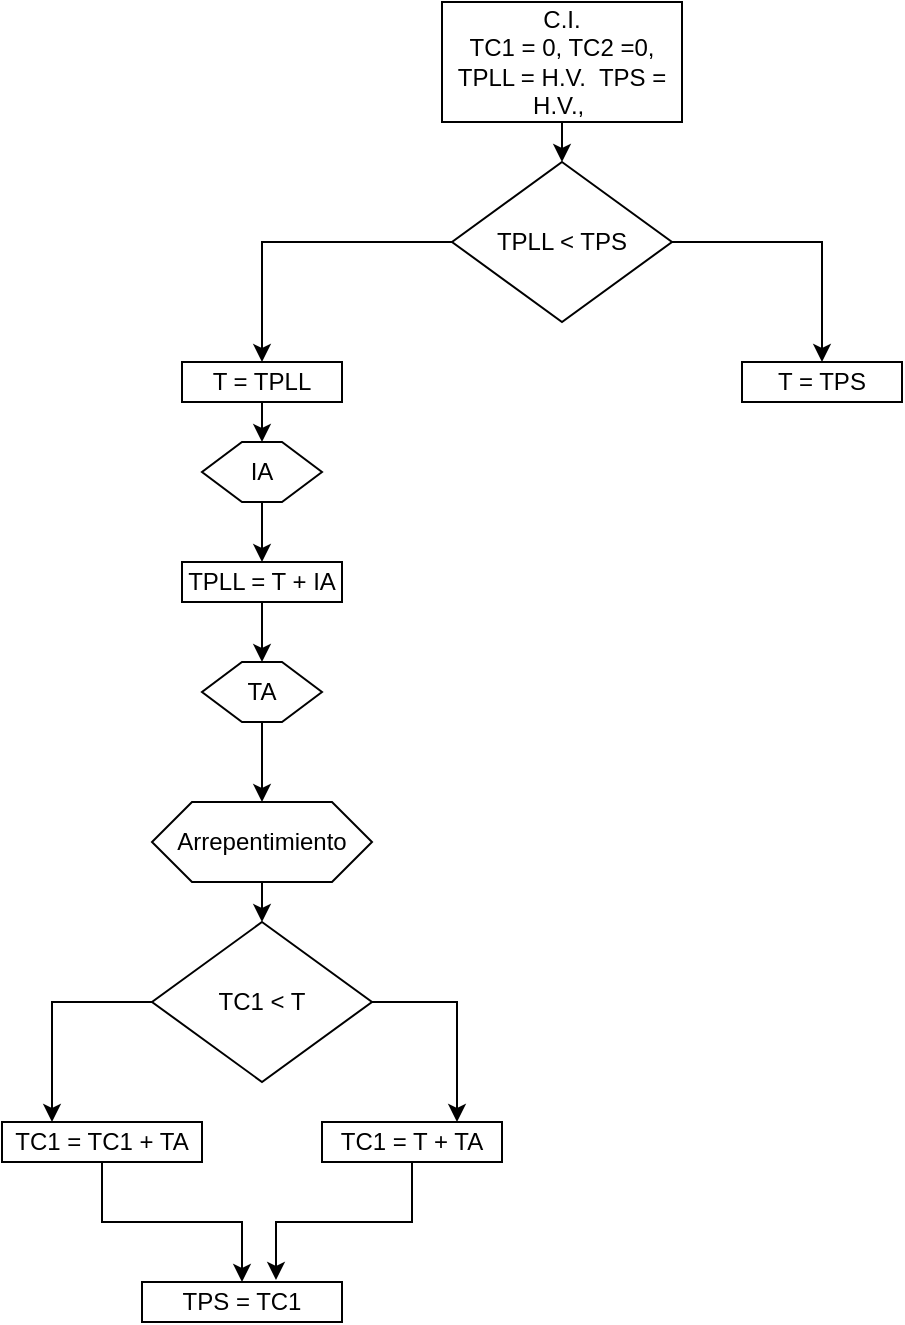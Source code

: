 <mxfile version="14.2.9" type="google"><diagram id="KjjXUdQQtuxZTNdw7Rff" name="Page-1"><mxGraphModel dx="868" dy="482" grid="1" gridSize="10" guides="1" tooltips="1" connect="1" arrows="1" fold="1" page="1" pageScale="1" pageWidth="827" pageHeight="1169" math="0" shadow="0"><root><mxCell id="0"/><mxCell id="1" parent="0"/><mxCell id="llTHKS9506BZBIEJDQ2D-16" style="edgeStyle=orthogonalEdgeStyle;rounded=0;orthogonalLoop=1;jettySize=auto;html=1;exitX=0.5;exitY=1;exitDx=0;exitDy=0;entryX=0.5;entryY=0;entryDx=0;entryDy=0;" edge="1" parent="1" source="llTHKS9506BZBIEJDQ2D-1" target="llTHKS9506BZBIEJDQ2D-2"><mxGeometry relative="1" as="geometry"/></mxCell><mxCell id="llTHKS9506BZBIEJDQ2D-1" value="C.I.&lt;br&gt;TC1 = 0, TC2 =0, TPLL = H.V.&amp;nbsp; TPS = H.V.,&amp;nbsp;" style="rounded=0;whiteSpace=wrap;html=1;" vertex="1" parent="1"><mxGeometry x="330" y="60" width="120" height="60" as="geometry"/></mxCell><mxCell id="llTHKS9506BZBIEJDQ2D-17" style="edgeStyle=orthogonalEdgeStyle;rounded=0;orthogonalLoop=1;jettySize=auto;html=1;exitX=0;exitY=0.5;exitDx=0;exitDy=0;entryX=0.5;entryY=0;entryDx=0;entryDy=0;" edge="1" parent="1" source="llTHKS9506BZBIEJDQ2D-2" target="llTHKS9506BZBIEJDQ2D-8"><mxGeometry relative="1" as="geometry"/></mxCell><mxCell id="llTHKS9506BZBIEJDQ2D-29" style="edgeStyle=orthogonalEdgeStyle;rounded=0;orthogonalLoop=1;jettySize=auto;html=1;exitX=1;exitY=0.5;exitDx=0;exitDy=0;entryX=0.5;entryY=0;entryDx=0;entryDy=0;" edge="1" parent="1" source="llTHKS9506BZBIEJDQ2D-2" target="llTHKS9506BZBIEJDQ2D-9"><mxGeometry relative="1" as="geometry"/></mxCell><mxCell id="llTHKS9506BZBIEJDQ2D-2" value="TPLL &amp;lt; TPS" style="rhombus;whiteSpace=wrap;html=1;" vertex="1" parent="1"><mxGeometry x="335" y="140" width="110" height="80" as="geometry"/></mxCell><mxCell id="llTHKS9506BZBIEJDQ2D-22" style="edgeStyle=orthogonalEdgeStyle;rounded=0;orthogonalLoop=1;jettySize=auto;html=1;exitX=0.5;exitY=1;exitDx=0;exitDy=0;entryX=0.5;entryY=0;entryDx=0;entryDy=0;" edge="1" parent="1" source="llTHKS9506BZBIEJDQ2D-5" target="llTHKS9506BZBIEJDQ2D-12"><mxGeometry relative="1" as="geometry"/></mxCell><mxCell id="llTHKS9506BZBIEJDQ2D-5" value="Arrepentimiento" style="shape=hexagon;perimeter=hexagonPerimeter2;whiteSpace=wrap;html=1;fixedSize=1;" vertex="1" parent="1"><mxGeometry x="185" y="460" width="110" height="40" as="geometry"/></mxCell><mxCell id="llTHKS9506BZBIEJDQ2D-19" style="edgeStyle=orthogonalEdgeStyle;rounded=0;orthogonalLoop=1;jettySize=auto;html=1;exitX=0.5;exitY=1;exitDx=0;exitDy=0;entryX=0.5;entryY=0;entryDx=0;entryDy=0;" edge="1" parent="1" source="llTHKS9506BZBIEJDQ2D-6" target="llTHKS9506BZBIEJDQ2D-11"><mxGeometry relative="1" as="geometry"/></mxCell><mxCell id="llTHKS9506BZBIEJDQ2D-6" value="IA" style="shape=hexagon;perimeter=hexagonPerimeter2;whiteSpace=wrap;html=1;fixedSize=1;" vertex="1" parent="1"><mxGeometry x="210" y="280" width="60" height="30" as="geometry"/></mxCell><mxCell id="llTHKS9506BZBIEJDQ2D-18" style="edgeStyle=orthogonalEdgeStyle;rounded=0;orthogonalLoop=1;jettySize=auto;html=1;exitX=0.5;exitY=1;exitDx=0;exitDy=0;entryX=0.5;entryY=0;entryDx=0;entryDy=0;" edge="1" parent="1" source="llTHKS9506BZBIEJDQ2D-8" target="llTHKS9506BZBIEJDQ2D-6"><mxGeometry relative="1" as="geometry"/></mxCell><mxCell id="llTHKS9506BZBIEJDQ2D-8" value="T = TPLL" style="rounded=0;whiteSpace=wrap;html=1;" vertex="1" parent="1"><mxGeometry x="200" y="240" width="80" height="20" as="geometry"/></mxCell><mxCell id="llTHKS9506BZBIEJDQ2D-9" value="T = TPS" style="rounded=0;whiteSpace=wrap;html=1;" vertex="1" parent="1"><mxGeometry x="480" y="240" width="80" height="20" as="geometry"/></mxCell><mxCell id="llTHKS9506BZBIEJDQ2D-20" style="edgeStyle=orthogonalEdgeStyle;rounded=0;orthogonalLoop=1;jettySize=auto;html=1;exitX=0.5;exitY=1;exitDx=0;exitDy=0;entryX=0.5;entryY=0;entryDx=0;entryDy=0;" edge="1" parent="1" source="llTHKS9506BZBIEJDQ2D-11" target="llTHKS9506BZBIEJDQ2D-14"><mxGeometry relative="1" as="geometry"/></mxCell><mxCell id="llTHKS9506BZBIEJDQ2D-11" value="TPLL = T + IA" style="rounded=0;whiteSpace=wrap;html=1;" vertex="1" parent="1"><mxGeometry x="200" y="340" width="80" height="20" as="geometry"/></mxCell><mxCell id="llTHKS9506BZBIEJDQ2D-24" style="edgeStyle=orthogonalEdgeStyle;rounded=0;orthogonalLoop=1;jettySize=auto;html=1;exitX=0;exitY=0.5;exitDx=0;exitDy=0;entryX=0.25;entryY=0;entryDx=0;entryDy=0;" edge="1" parent="1" source="llTHKS9506BZBIEJDQ2D-12" target="llTHKS9506BZBIEJDQ2D-13"><mxGeometry relative="1" as="geometry"/></mxCell><mxCell id="llTHKS9506BZBIEJDQ2D-25" style="edgeStyle=orthogonalEdgeStyle;rounded=0;orthogonalLoop=1;jettySize=auto;html=1;exitX=1;exitY=0.5;exitDx=0;exitDy=0;entryX=0.75;entryY=0;entryDx=0;entryDy=0;" edge="1" parent="1" source="llTHKS9506BZBIEJDQ2D-12" target="llTHKS9506BZBIEJDQ2D-15"><mxGeometry relative="1" as="geometry"/></mxCell><mxCell id="llTHKS9506BZBIEJDQ2D-12" value="TC1 &amp;lt; T" style="rhombus;whiteSpace=wrap;html=1;" vertex="1" parent="1"><mxGeometry x="185" y="520" width="110" height="80" as="geometry"/></mxCell><mxCell id="llTHKS9506BZBIEJDQ2D-27" style="edgeStyle=orthogonalEdgeStyle;rounded=0;orthogonalLoop=1;jettySize=auto;html=1;exitX=0.5;exitY=1;exitDx=0;exitDy=0;" edge="1" parent="1" source="llTHKS9506BZBIEJDQ2D-13" target="llTHKS9506BZBIEJDQ2D-26"><mxGeometry relative="1" as="geometry"/></mxCell><mxCell id="llTHKS9506BZBIEJDQ2D-13" value="TC1 = TC1 + TA" style="rounded=0;whiteSpace=wrap;html=1;" vertex="1" parent="1"><mxGeometry x="110" y="620" width="100" height="20" as="geometry"/></mxCell><mxCell id="llTHKS9506BZBIEJDQ2D-21" style="edgeStyle=orthogonalEdgeStyle;rounded=0;orthogonalLoop=1;jettySize=auto;html=1;exitX=0.5;exitY=1;exitDx=0;exitDy=0;entryX=0.5;entryY=0;entryDx=0;entryDy=0;" edge="1" parent="1" source="llTHKS9506BZBIEJDQ2D-14" target="llTHKS9506BZBIEJDQ2D-5"><mxGeometry relative="1" as="geometry"/></mxCell><mxCell id="llTHKS9506BZBIEJDQ2D-14" value="TA" style="shape=hexagon;perimeter=hexagonPerimeter2;whiteSpace=wrap;html=1;fixedSize=1;" vertex="1" parent="1"><mxGeometry x="210" y="390" width="60" height="30" as="geometry"/></mxCell><mxCell id="llTHKS9506BZBIEJDQ2D-28" style="edgeStyle=orthogonalEdgeStyle;rounded=0;orthogonalLoop=1;jettySize=auto;html=1;exitX=0.5;exitY=1;exitDx=0;exitDy=0;entryX=0.67;entryY=-0.05;entryDx=0;entryDy=0;entryPerimeter=0;" edge="1" parent="1" source="llTHKS9506BZBIEJDQ2D-15" target="llTHKS9506BZBIEJDQ2D-26"><mxGeometry relative="1" as="geometry"/></mxCell><mxCell id="llTHKS9506BZBIEJDQ2D-15" value="TC1 = T + TA" style="rounded=0;whiteSpace=wrap;html=1;" vertex="1" parent="1"><mxGeometry x="270" y="620" width="90" height="20" as="geometry"/></mxCell><mxCell id="llTHKS9506BZBIEJDQ2D-26" value="TPS = TC1" style="rounded=0;whiteSpace=wrap;html=1;" vertex="1" parent="1"><mxGeometry x="180" y="700" width="100" height="20" as="geometry"/></mxCell></root></mxGraphModel></diagram></mxfile>